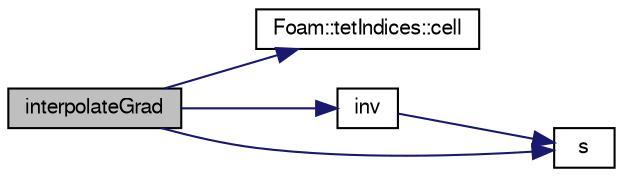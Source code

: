 digraph "interpolateGrad"
{
  bgcolor="transparent";
  edge [fontname="FreeSans",fontsize="10",labelfontname="FreeSans",labelfontsize="10"];
  node [fontname="FreeSans",fontsize="10",shape=record];
  rankdir="LR";
  Node518 [label="interpolateGrad",height=0.2,width=0.4,color="black", fillcolor="grey75", style="filled", fontcolor="black"];
  Node518 -> Node519 [color="midnightblue",fontsize="10",style="solid",fontname="FreeSans"];
  Node519 [label="Foam::tetIndices::cell",height=0.2,width=0.4,color="black",URL="$a27422.html#a2bcfc9f4466dc3989a8c485f61a64c8f",tooltip="Return the cell. "];
  Node518 -> Node520 [color="midnightblue",fontsize="10",style="solid",fontname="FreeSans"];
  Node520 [label="inv",height=0.2,width=0.4,color="black",URL="$a12539.html#a051a9cc73ad6012d849cfcbc7507acde"];
  Node520 -> Node521 [color="midnightblue",fontsize="10",style="solid",fontname="FreeSans"];
  Node521 [label="s",height=0.2,width=0.4,color="black",URL="$a18905.html#abb9c4233033fad2ad0206cd4adad3b9f"];
  Node518 -> Node521 [color="midnightblue",fontsize="10",style="solid",fontname="FreeSans"];
}
